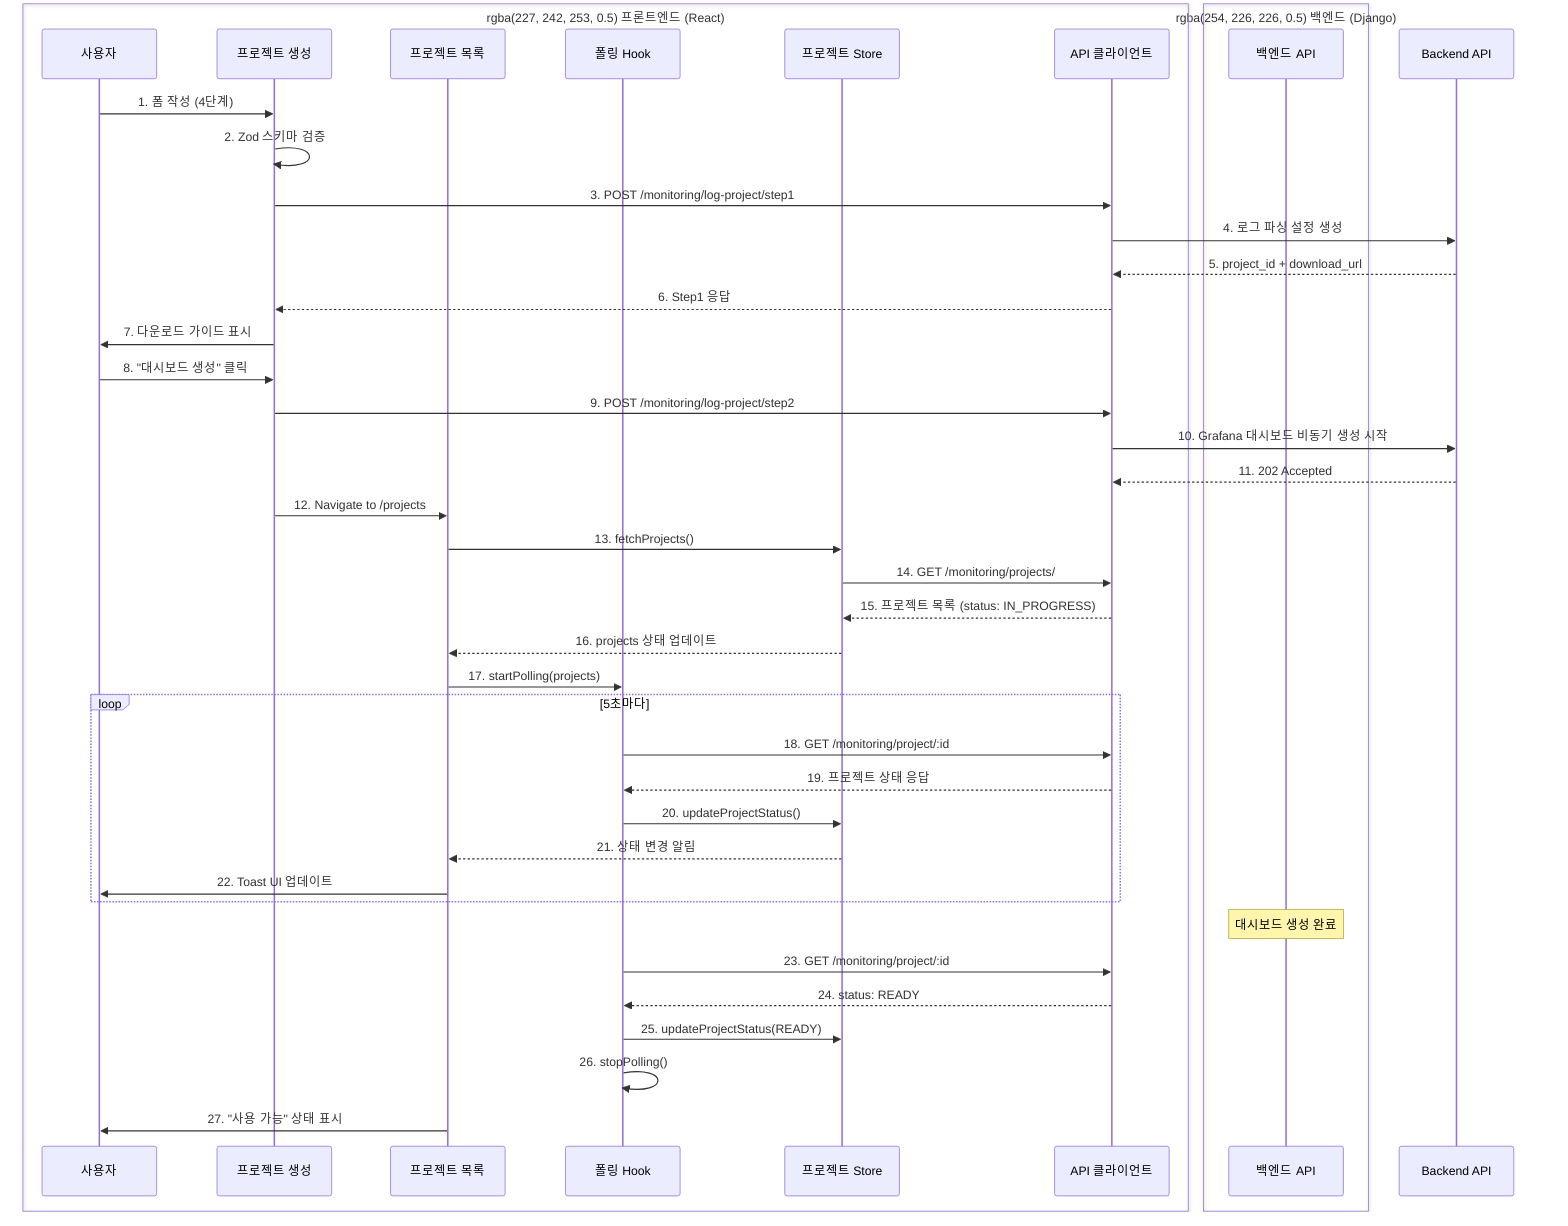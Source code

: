 sequenceDiagram
    box rgba(227, 242, 253, 0.5) 프론트엔드 (React)
    participant User as 사용자
    participant CreateProject as 프로젝트 생성
    participant ProjectList as 프로젝트 목록
    participant PollingHook as 폴링 Hook
    participant ProjectStore as 프로젝트 Store
    participant ProjectAPI as API 클라이언트
    end
    
    box rgba(254, 226, 226, 0.5) 백엔드 (Django)
    participant Backend as 백엔드 API
    end

    User->>CreateProject: 1. 폼 작성 (4단계)
    CreateProject->>CreateProject: 2. Zod 스키마 검증
    CreateProject->>ProjectAPI: 3. POST /monitoring/log-project/step1
    ProjectAPI->>Backend API: 4. 로그 파싱 설정 생성
    Backend API-->>ProjectAPI: 5. project_id + download_url
    ProjectAPI-->>CreateProject: 6. Step1 응답
    CreateProject->>User: 7. 다운로드 가이드 표시
    User->>CreateProject: 8. "대시보드 생성" 클릭
    CreateProject->>ProjectAPI: 9. POST /monitoring/log-project/step2
    ProjectAPI->>Backend API: 10. Grafana 대시보드 비동기 생성 시작
    Backend API-->>ProjectAPI: 11. 202 Accepted
    CreateProject->>ProjectList: 12. Navigate to /projects
    ProjectList->>ProjectStore: 13. fetchProjects()
    ProjectStore->>ProjectAPI: 14. GET /monitoring/projects/
    ProjectAPI-->>ProjectStore: 15. 프로젝트 목록 (status: IN_PROGRESS)
    ProjectStore-->>ProjectList: 16. projects 상태 업데이트
    ProjectList->>PollingHook: 17. startPolling(projects)
    
    loop 5초마다
        PollingHook->>ProjectAPI: 18. GET /monitoring/project/:id
        ProjectAPI-->>PollingHook: 19. 프로젝트 상태 응답
        PollingHook->>ProjectStore: 20. updateProjectStatus()
        ProjectStore-->>ProjectList: 21. 상태 변경 알림
        ProjectList->>User: 22. Toast UI 업데이트
    end
    
    Note over Backend: 대시보드 생성 완료
    PollingHook->>ProjectAPI: 23. GET /monitoring/project/:id
    ProjectAPI-->>PollingHook: 24. status: READY
    PollingHook->>ProjectStore: 25. updateProjectStatus(READY)
    PollingHook->>PollingHook: 26. stopPolling()
    ProjectList->>User: 27. "사용 가능" 상태 표시